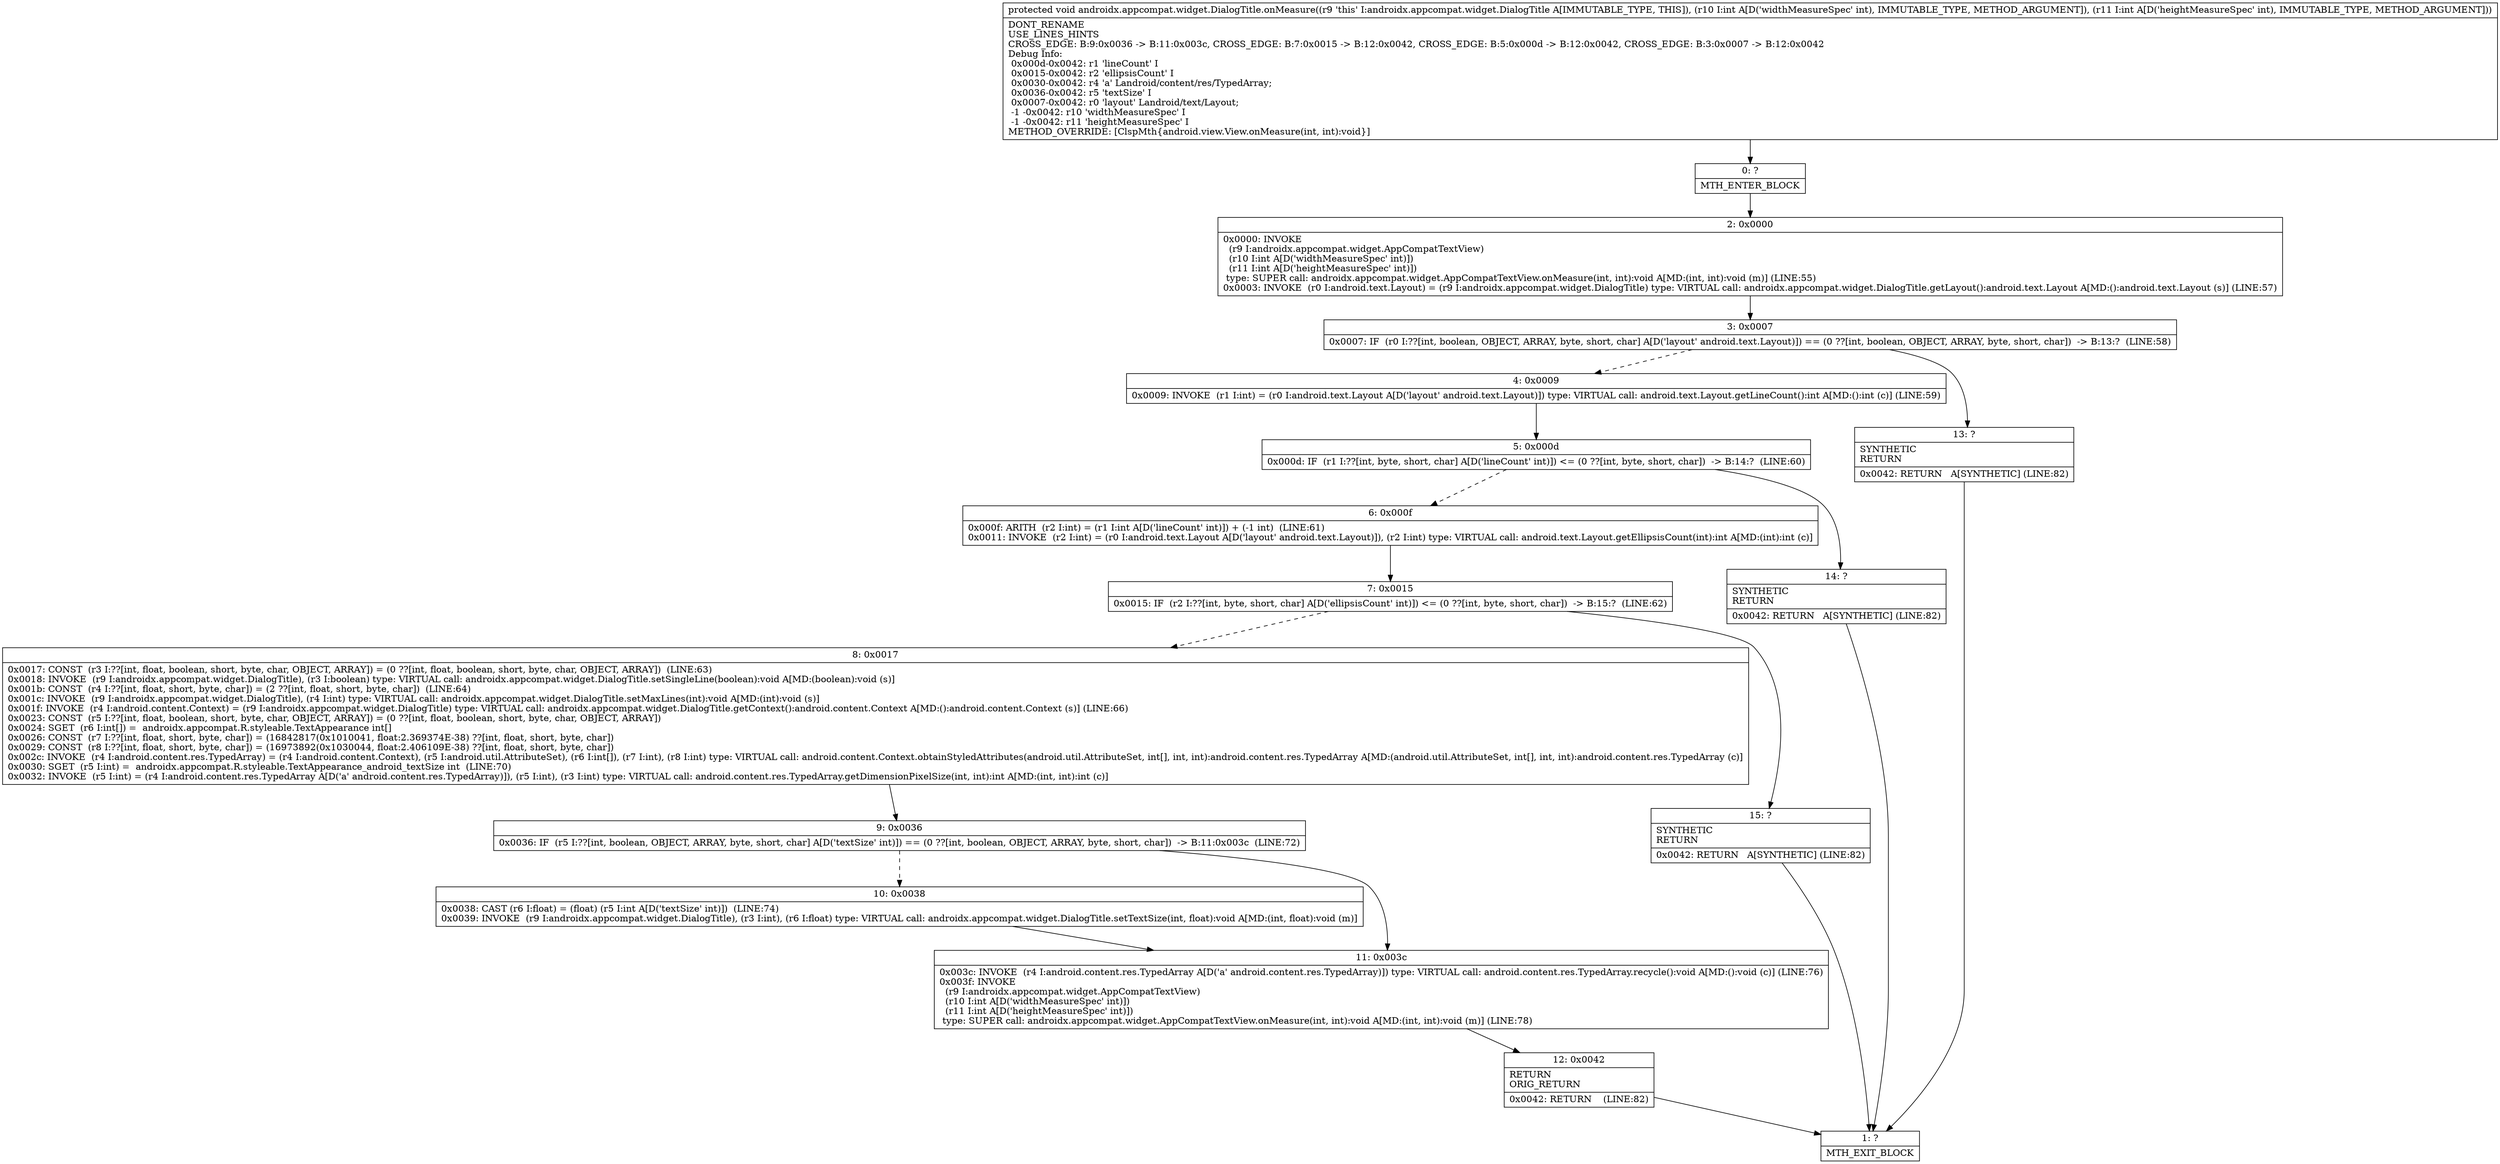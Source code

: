 digraph "CFG forandroidx.appcompat.widget.DialogTitle.onMeasure(II)V" {
Node_0 [shape=record,label="{0\:\ ?|MTH_ENTER_BLOCK\l}"];
Node_2 [shape=record,label="{2\:\ 0x0000|0x0000: INVOKE  \l  (r9 I:androidx.appcompat.widget.AppCompatTextView)\l  (r10 I:int A[D('widthMeasureSpec' int)])\l  (r11 I:int A[D('heightMeasureSpec' int)])\l type: SUPER call: androidx.appcompat.widget.AppCompatTextView.onMeasure(int, int):void A[MD:(int, int):void (m)] (LINE:55)\l0x0003: INVOKE  (r0 I:android.text.Layout) = (r9 I:androidx.appcompat.widget.DialogTitle) type: VIRTUAL call: androidx.appcompat.widget.DialogTitle.getLayout():android.text.Layout A[MD:():android.text.Layout (s)] (LINE:57)\l}"];
Node_3 [shape=record,label="{3\:\ 0x0007|0x0007: IF  (r0 I:??[int, boolean, OBJECT, ARRAY, byte, short, char] A[D('layout' android.text.Layout)]) == (0 ??[int, boolean, OBJECT, ARRAY, byte, short, char])  \-\> B:13:?  (LINE:58)\l}"];
Node_4 [shape=record,label="{4\:\ 0x0009|0x0009: INVOKE  (r1 I:int) = (r0 I:android.text.Layout A[D('layout' android.text.Layout)]) type: VIRTUAL call: android.text.Layout.getLineCount():int A[MD:():int (c)] (LINE:59)\l}"];
Node_5 [shape=record,label="{5\:\ 0x000d|0x000d: IF  (r1 I:??[int, byte, short, char] A[D('lineCount' int)]) \<= (0 ??[int, byte, short, char])  \-\> B:14:?  (LINE:60)\l}"];
Node_6 [shape=record,label="{6\:\ 0x000f|0x000f: ARITH  (r2 I:int) = (r1 I:int A[D('lineCount' int)]) + (\-1 int)  (LINE:61)\l0x0011: INVOKE  (r2 I:int) = (r0 I:android.text.Layout A[D('layout' android.text.Layout)]), (r2 I:int) type: VIRTUAL call: android.text.Layout.getEllipsisCount(int):int A[MD:(int):int (c)]\l}"];
Node_7 [shape=record,label="{7\:\ 0x0015|0x0015: IF  (r2 I:??[int, byte, short, char] A[D('ellipsisCount' int)]) \<= (0 ??[int, byte, short, char])  \-\> B:15:?  (LINE:62)\l}"];
Node_8 [shape=record,label="{8\:\ 0x0017|0x0017: CONST  (r3 I:??[int, float, boolean, short, byte, char, OBJECT, ARRAY]) = (0 ??[int, float, boolean, short, byte, char, OBJECT, ARRAY])  (LINE:63)\l0x0018: INVOKE  (r9 I:androidx.appcompat.widget.DialogTitle), (r3 I:boolean) type: VIRTUAL call: androidx.appcompat.widget.DialogTitle.setSingleLine(boolean):void A[MD:(boolean):void (s)]\l0x001b: CONST  (r4 I:??[int, float, short, byte, char]) = (2 ??[int, float, short, byte, char])  (LINE:64)\l0x001c: INVOKE  (r9 I:androidx.appcompat.widget.DialogTitle), (r4 I:int) type: VIRTUAL call: androidx.appcompat.widget.DialogTitle.setMaxLines(int):void A[MD:(int):void (s)]\l0x001f: INVOKE  (r4 I:android.content.Context) = (r9 I:androidx.appcompat.widget.DialogTitle) type: VIRTUAL call: androidx.appcompat.widget.DialogTitle.getContext():android.content.Context A[MD:():android.content.Context (s)] (LINE:66)\l0x0023: CONST  (r5 I:??[int, float, boolean, short, byte, char, OBJECT, ARRAY]) = (0 ??[int, float, boolean, short, byte, char, OBJECT, ARRAY]) \l0x0024: SGET  (r6 I:int[]) =  androidx.appcompat.R.styleable.TextAppearance int[] \l0x0026: CONST  (r7 I:??[int, float, short, byte, char]) = (16842817(0x1010041, float:2.369374E\-38) ??[int, float, short, byte, char]) \l0x0029: CONST  (r8 I:??[int, float, short, byte, char]) = (16973892(0x1030044, float:2.406109E\-38) ??[int, float, short, byte, char]) \l0x002c: INVOKE  (r4 I:android.content.res.TypedArray) = (r4 I:android.content.Context), (r5 I:android.util.AttributeSet), (r6 I:int[]), (r7 I:int), (r8 I:int) type: VIRTUAL call: android.content.Context.obtainStyledAttributes(android.util.AttributeSet, int[], int, int):android.content.res.TypedArray A[MD:(android.util.AttributeSet, int[], int, int):android.content.res.TypedArray (c)]\l0x0030: SGET  (r5 I:int) =  androidx.appcompat.R.styleable.TextAppearance_android_textSize int  (LINE:70)\l0x0032: INVOKE  (r5 I:int) = (r4 I:android.content.res.TypedArray A[D('a' android.content.res.TypedArray)]), (r5 I:int), (r3 I:int) type: VIRTUAL call: android.content.res.TypedArray.getDimensionPixelSize(int, int):int A[MD:(int, int):int (c)]\l}"];
Node_9 [shape=record,label="{9\:\ 0x0036|0x0036: IF  (r5 I:??[int, boolean, OBJECT, ARRAY, byte, short, char] A[D('textSize' int)]) == (0 ??[int, boolean, OBJECT, ARRAY, byte, short, char])  \-\> B:11:0x003c  (LINE:72)\l}"];
Node_10 [shape=record,label="{10\:\ 0x0038|0x0038: CAST (r6 I:float) = (float) (r5 I:int A[D('textSize' int)])  (LINE:74)\l0x0039: INVOKE  (r9 I:androidx.appcompat.widget.DialogTitle), (r3 I:int), (r6 I:float) type: VIRTUAL call: androidx.appcompat.widget.DialogTitle.setTextSize(int, float):void A[MD:(int, float):void (m)]\l}"];
Node_11 [shape=record,label="{11\:\ 0x003c|0x003c: INVOKE  (r4 I:android.content.res.TypedArray A[D('a' android.content.res.TypedArray)]) type: VIRTUAL call: android.content.res.TypedArray.recycle():void A[MD:():void (c)] (LINE:76)\l0x003f: INVOKE  \l  (r9 I:androidx.appcompat.widget.AppCompatTextView)\l  (r10 I:int A[D('widthMeasureSpec' int)])\l  (r11 I:int A[D('heightMeasureSpec' int)])\l type: SUPER call: androidx.appcompat.widget.AppCompatTextView.onMeasure(int, int):void A[MD:(int, int):void (m)] (LINE:78)\l}"];
Node_12 [shape=record,label="{12\:\ 0x0042|RETURN\lORIG_RETURN\l|0x0042: RETURN    (LINE:82)\l}"];
Node_1 [shape=record,label="{1\:\ ?|MTH_EXIT_BLOCK\l}"];
Node_15 [shape=record,label="{15\:\ ?|SYNTHETIC\lRETURN\l|0x0042: RETURN   A[SYNTHETIC] (LINE:82)\l}"];
Node_14 [shape=record,label="{14\:\ ?|SYNTHETIC\lRETURN\l|0x0042: RETURN   A[SYNTHETIC] (LINE:82)\l}"];
Node_13 [shape=record,label="{13\:\ ?|SYNTHETIC\lRETURN\l|0x0042: RETURN   A[SYNTHETIC] (LINE:82)\l}"];
MethodNode[shape=record,label="{protected void androidx.appcompat.widget.DialogTitle.onMeasure((r9 'this' I:androidx.appcompat.widget.DialogTitle A[IMMUTABLE_TYPE, THIS]), (r10 I:int A[D('widthMeasureSpec' int), IMMUTABLE_TYPE, METHOD_ARGUMENT]), (r11 I:int A[D('heightMeasureSpec' int), IMMUTABLE_TYPE, METHOD_ARGUMENT]))  | DONT_RENAME\lUSE_LINES_HINTS\lCROSS_EDGE: B:9:0x0036 \-\> B:11:0x003c, CROSS_EDGE: B:7:0x0015 \-\> B:12:0x0042, CROSS_EDGE: B:5:0x000d \-\> B:12:0x0042, CROSS_EDGE: B:3:0x0007 \-\> B:12:0x0042\lDebug Info:\l  0x000d\-0x0042: r1 'lineCount' I\l  0x0015\-0x0042: r2 'ellipsisCount' I\l  0x0030\-0x0042: r4 'a' Landroid\/content\/res\/TypedArray;\l  0x0036\-0x0042: r5 'textSize' I\l  0x0007\-0x0042: r0 'layout' Landroid\/text\/Layout;\l  \-1 \-0x0042: r10 'widthMeasureSpec' I\l  \-1 \-0x0042: r11 'heightMeasureSpec' I\lMETHOD_OVERRIDE: [ClspMth\{android.view.View.onMeasure(int, int):void\}]\l}"];
MethodNode -> Node_0;Node_0 -> Node_2;
Node_2 -> Node_3;
Node_3 -> Node_4[style=dashed];
Node_3 -> Node_13;
Node_4 -> Node_5;
Node_5 -> Node_6[style=dashed];
Node_5 -> Node_14;
Node_6 -> Node_7;
Node_7 -> Node_8[style=dashed];
Node_7 -> Node_15;
Node_8 -> Node_9;
Node_9 -> Node_10[style=dashed];
Node_9 -> Node_11;
Node_10 -> Node_11;
Node_11 -> Node_12;
Node_12 -> Node_1;
Node_15 -> Node_1;
Node_14 -> Node_1;
Node_13 -> Node_1;
}

